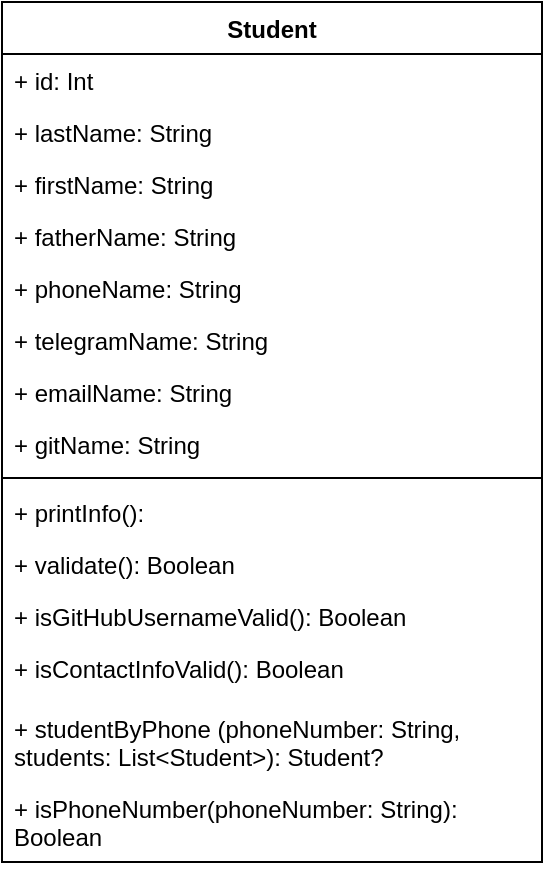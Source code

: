 <mxfile version="24.7.16">
  <diagram name="Страница — 1" id="OEiigJ_LDeHHqjAKW3oP">
    <mxGraphModel dx="366" dy="679" grid="1" gridSize="10" guides="1" tooltips="1" connect="1" arrows="1" fold="1" page="1" pageScale="1" pageWidth="827" pageHeight="1169" math="0" shadow="0">
      <root>
        <mxCell id="0" />
        <mxCell id="1" parent="0" />
        <mxCell id="ZgsBJspctZP0GLaIk4yM-1" value="Student" style="swimlane;fontStyle=1;align=center;verticalAlign=top;childLayout=stackLayout;horizontal=1;startSize=26;horizontalStack=0;resizeParent=1;resizeParentMax=0;resizeLast=0;collapsible=1;marginBottom=0;whiteSpace=wrap;html=1;" vertex="1" parent="1">
          <mxGeometry x="80" y="240" width="270" height="430" as="geometry" />
        </mxCell>
        <mxCell id="ZgsBJspctZP0GLaIk4yM-2" value="+ id: Int" style="text;strokeColor=none;fillColor=none;align=left;verticalAlign=top;spacingLeft=4;spacingRight=4;overflow=hidden;rotatable=0;points=[[0,0.5],[1,0.5]];portConstraint=eastwest;whiteSpace=wrap;html=1;" vertex="1" parent="ZgsBJspctZP0GLaIk4yM-1">
          <mxGeometry y="26" width="270" height="26" as="geometry" />
        </mxCell>
        <mxCell id="ZgsBJspctZP0GLaIk4yM-5" value="+ lastName: String" style="text;strokeColor=none;fillColor=none;align=left;verticalAlign=top;spacingLeft=4;spacingRight=4;overflow=hidden;rotatable=0;points=[[0,0.5],[1,0.5]];portConstraint=eastwest;whiteSpace=wrap;html=1;" vertex="1" parent="ZgsBJspctZP0GLaIk4yM-1">
          <mxGeometry y="52" width="270" height="26" as="geometry" />
        </mxCell>
        <mxCell id="ZgsBJspctZP0GLaIk4yM-6" value="+ firstName: String" style="text;strokeColor=none;fillColor=none;align=left;verticalAlign=top;spacingLeft=4;spacingRight=4;overflow=hidden;rotatable=0;points=[[0,0.5],[1,0.5]];portConstraint=eastwest;whiteSpace=wrap;html=1;" vertex="1" parent="ZgsBJspctZP0GLaIk4yM-1">
          <mxGeometry y="78" width="270" height="26" as="geometry" />
        </mxCell>
        <mxCell id="ZgsBJspctZP0GLaIk4yM-12" value="+ fatherName: String" style="text;strokeColor=none;fillColor=none;align=left;verticalAlign=top;spacingLeft=4;spacingRight=4;overflow=hidden;rotatable=0;points=[[0,0.5],[1,0.5]];portConstraint=eastwest;whiteSpace=wrap;html=1;" vertex="1" parent="ZgsBJspctZP0GLaIk4yM-1">
          <mxGeometry y="104" width="270" height="26" as="geometry" />
        </mxCell>
        <mxCell id="ZgsBJspctZP0GLaIk4yM-11" value="+ phoneName: String" style="text;strokeColor=none;fillColor=none;align=left;verticalAlign=top;spacingLeft=4;spacingRight=4;overflow=hidden;rotatable=0;points=[[0,0.5],[1,0.5]];portConstraint=eastwest;whiteSpace=wrap;html=1;" vertex="1" parent="ZgsBJspctZP0GLaIk4yM-1">
          <mxGeometry y="130" width="270" height="26" as="geometry" />
        </mxCell>
        <mxCell id="ZgsBJspctZP0GLaIk4yM-10" value="+ telegramName: String" style="text;strokeColor=none;fillColor=none;align=left;verticalAlign=top;spacingLeft=4;spacingRight=4;overflow=hidden;rotatable=0;points=[[0,0.5],[1,0.5]];portConstraint=eastwest;whiteSpace=wrap;html=1;" vertex="1" parent="ZgsBJspctZP0GLaIk4yM-1">
          <mxGeometry y="156" width="270" height="26" as="geometry" />
        </mxCell>
        <mxCell id="ZgsBJspctZP0GLaIk4yM-9" value="+ emailName: String" style="text;strokeColor=none;fillColor=none;align=left;verticalAlign=top;spacingLeft=4;spacingRight=4;overflow=hidden;rotatable=0;points=[[0,0.5],[1,0.5]];portConstraint=eastwest;whiteSpace=wrap;html=1;" vertex="1" parent="ZgsBJspctZP0GLaIk4yM-1">
          <mxGeometry y="182" width="270" height="26" as="geometry" />
        </mxCell>
        <mxCell id="ZgsBJspctZP0GLaIk4yM-8" value="+ gitName: String" style="text;strokeColor=none;fillColor=none;align=left;verticalAlign=top;spacingLeft=4;spacingRight=4;overflow=hidden;rotatable=0;points=[[0,0.5],[1,0.5]];portConstraint=eastwest;whiteSpace=wrap;html=1;" vertex="1" parent="ZgsBJspctZP0GLaIk4yM-1">
          <mxGeometry y="208" width="270" height="26" as="geometry" />
        </mxCell>
        <mxCell id="ZgsBJspctZP0GLaIk4yM-3" value="" style="line;strokeWidth=1;fillColor=none;align=left;verticalAlign=middle;spacingTop=-1;spacingLeft=3;spacingRight=3;rotatable=0;labelPosition=right;points=[];portConstraint=eastwest;strokeColor=inherit;" vertex="1" parent="ZgsBJspctZP0GLaIk4yM-1">
          <mxGeometry y="234" width="270" height="8" as="geometry" />
        </mxCell>
        <mxCell id="ZgsBJspctZP0GLaIk4yM-15" value="+ printInfo():&amp;nbsp;" style="text;strokeColor=none;fillColor=none;align=left;verticalAlign=top;spacingLeft=4;spacingRight=4;overflow=hidden;rotatable=0;points=[[0,0.5],[1,0.5]];portConstraint=eastwest;whiteSpace=wrap;html=1;" vertex="1" parent="ZgsBJspctZP0GLaIk4yM-1">
          <mxGeometry y="242" width="270" height="26" as="geometry" />
        </mxCell>
        <mxCell id="ZgsBJspctZP0GLaIk4yM-4" value="+ validate(): Boolean" style="text;strokeColor=none;fillColor=none;align=left;verticalAlign=top;spacingLeft=4;spacingRight=4;overflow=hidden;rotatable=0;points=[[0,0.5],[1,0.5]];portConstraint=eastwest;whiteSpace=wrap;html=1;" vertex="1" parent="ZgsBJspctZP0GLaIk4yM-1">
          <mxGeometry y="268" width="270" height="26" as="geometry" />
        </mxCell>
        <mxCell id="ZgsBJspctZP0GLaIk4yM-14" value="+ isGitHubUsernameValid(): Boolean" style="text;strokeColor=none;fillColor=none;align=left;verticalAlign=top;spacingLeft=4;spacingRight=4;overflow=hidden;rotatable=0;points=[[0,0.5],[1,0.5]];portConstraint=eastwest;whiteSpace=wrap;html=1;" vertex="1" parent="ZgsBJspctZP0GLaIk4yM-1">
          <mxGeometry y="294" width="270" height="26" as="geometry" />
        </mxCell>
        <mxCell id="ZgsBJspctZP0GLaIk4yM-16" value="+ isContactInfoValid(): Boolean" style="text;strokeColor=none;fillColor=none;align=left;verticalAlign=top;spacingLeft=4;spacingRight=4;overflow=hidden;rotatable=0;points=[[0,0.5],[1,0.5]];portConstraint=eastwest;whiteSpace=wrap;html=1;" vertex="1" parent="ZgsBJspctZP0GLaIk4yM-1">
          <mxGeometry y="320" width="270" height="30" as="geometry" />
        </mxCell>
        <mxCell id="ZgsBJspctZP0GLaIk4yM-13" value="+ studentByPhone&amp;nbsp;&lt;span style=&quot;background-color: initial;&quot;&gt;(phoneNumber: String, students: List&amp;lt;Student&amp;gt;): Student?&lt;/span&gt;" style="text;strokeColor=none;fillColor=none;align=left;verticalAlign=top;spacingLeft=4;spacingRight=4;overflow=hidden;rotatable=0;points=[[0,0.5],[1,0.5]];portConstraint=eastwest;whiteSpace=wrap;html=1;" vertex="1" parent="ZgsBJspctZP0GLaIk4yM-1">
          <mxGeometry y="350" width="270" height="40" as="geometry" />
        </mxCell>
        <mxCell id="ZgsBJspctZP0GLaIk4yM-17" value="+ isPhoneNumber(phoneNumber: String): Boolean" style="text;strokeColor=none;fillColor=none;align=left;verticalAlign=top;spacingLeft=4;spacingRight=4;overflow=hidden;rotatable=0;points=[[0,0.5],[1,0.5]];portConstraint=eastwest;whiteSpace=wrap;html=1;" vertex="1" parent="ZgsBJspctZP0GLaIk4yM-1">
          <mxGeometry y="390" width="270" height="40" as="geometry" />
        </mxCell>
      </root>
    </mxGraphModel>
  </diagram>
</mxfile>
